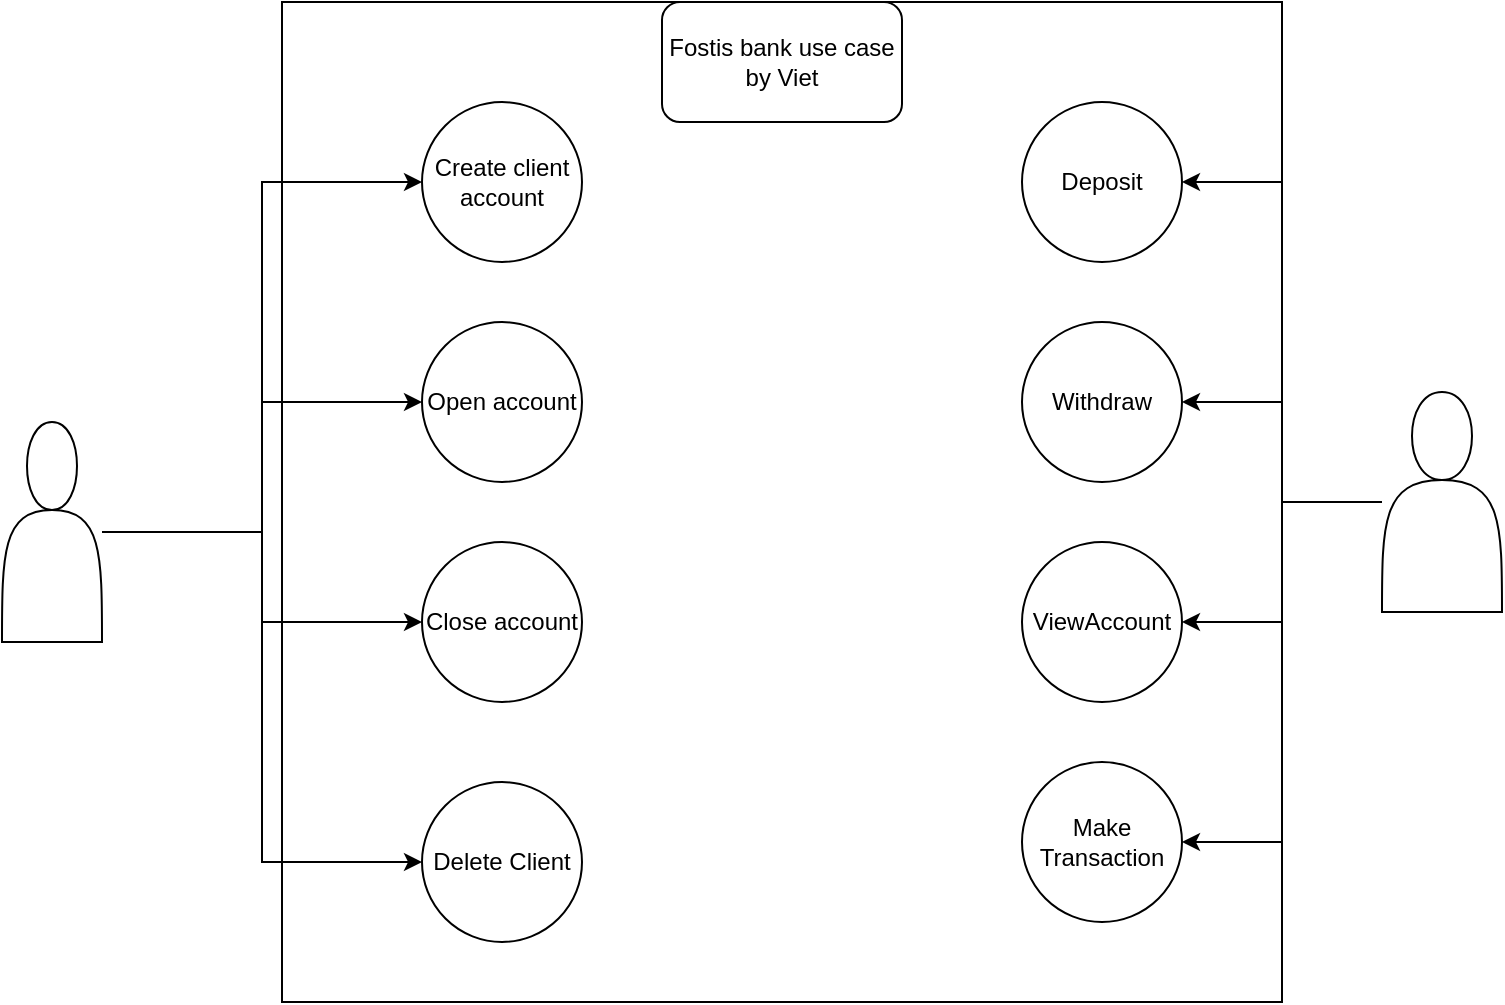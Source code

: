 <mxfile version="22.1.4" type="device">
  <diagram name="Page-1" id="JSPNPDyqVpg5QIc2BPgl">
    <mxGraphModel dx="872" dy="746" grid="1" gridSize="10" guides="1" tooltips="1" connect="1" arrows="1" fold="1" page="1" pageScale="1" pageWidth="850" pageHeight="1100" math="0" shadow="0">
      <root>
        <mxCell id="0" />
        <mxCell id="1" parent="0" />
        <mxCell id="YRZwBfXiU1NVOLiyAA2w-3" value="" style="whiteSpace=wrap;html=1;aspect=fixed;" vertex="1" parent="1">
          <mxGeometry x="240" y="50" width="500" height="500" as="geometry" />
        </mxCell>
        <mxCell id="YRZwBfXiU1NVOLiyAA2w-12" style="edgeStyle=orthogonalEdgeStyle;rounded=0;orthogonalLoop=1;jettySize=auto;html=1;entryX=0;entryY=0.5;entryDx=0;entryDy=0;" edge="1" parent="1" source="YRZwBfXiU1NVOLiyAA2w-1" target="YRZwBfXiU1NVOLiyAA2w-5">
          <mxGeometry relative="1" as="geometry" />
        </mxCell>
        <mxCell id="YRZwBfXiU1NVOLiyAA2w-13" style="edgeStyle=orthogonalEdgeStyle;rounded=0;orthogonalLoop=1;jettySize=auto;html=1;" edge="1" parent="1" source="YRZwBfXiU1NVOLiyAA2w-1" target="YRZwBfXiU1NVOLiyAA2w-6">
          <mxGeometry relative="1" as="geometry" />
        </mxCell>
        <mxCell id="YRZwBfXiU1NVOLiyAA2w-14" style="edgeStyle=orthogonalEdgeStyle;rounded=0;orthogonalLoop=1;jettySize=auto;html=1;" edge="1" parent="1" source="YRZwBfXiU1NVOLiyAA2w-1" target="YRZwBfXiU1NVOLiyAA2w-11">
          <mxGeometry relative="1" as="geometry" />
        </mxCell>
        <mxCell id="YRZwBfXiU1NVOLiyAA2w-15" style="edgeStyle=orthogonalEdgeStyle;rounded=0;orthogonalLoop=1;jettySize=auto;html=1;entryX=0;entryY=0.5;entryDx=0;entryDy=0;" edge="1" parent="1" source="YRZwBfXiU1NVOLiyAA2w-1" target="YRZwBfXiU1NVOLiyAA2w-4">
          <mxGeometry relative="1" as="geometry" />
        </mxCell>
        <mxCell id="YRZwBfXiU1NVOLiyAA2w-1" value="" style="shape=actor;whiteSpace=wrap;html=1;" vertex="1" parent="1">
          <mxGeometry x="100" y="260" width="50" height="110" as="geometry" />
        </mxCell>
        <mxCell id="YRZwBfXiU1NVOLiyAA2w-20" style="edgeStyle=orthogonalEdgeStyle;rounded=0;orthogonalLoop=1;jettySize=auto;html=1;" edge="1" parent="1" source="YRZwBfXiU1NVOLiyAA2w-2" target="YRZwBfXiU1NVOLiyAA2w-8">
          <mxGeometry relative="1" as="geometry" />
        </mxCell>
        <mxCell id="YRZwBfXiU1NVOLiyAA2w-21" style="edgeStyle=orthogonalEdgeStyle;rounded=0;orthogonalLoop=1;jettySize=auto;html=1;entryX=1;entryY=0.5;entryDx=0;entryDy=0;" edge="1" parent="1" source="YRZwBfXiU1NVOLiyAA2w-2" target="YRZwBfXiU1NVOLiyAA2w-7">
          <mxGeometry relative="1" as="geometry" />
        </mxCell>
        <mxCell id="YRZwBfXiU1NVOLiyAA2w-22" style="edgeStyle=orthogonalEdgeStyle;rounded=0;orthogonalLoop=1;jettySize=auto;html=1;entryX=1;entryY=0.5;entryDx=0;entryDy=0;" edge="1" parent="1" source="YRZwBfXiU1NVOLiyAA2w-2" target="YRZwBfXiU1NVOLiyAA2w-10">
          <mxGeometry relative="1" as="geometry" />
        </mxCell>
        <mxCell id="YRZwBfXiU1NVOLiyAA2w-23" style="edgeStyle=orthogonalEdgeStyle;rounded=0;orthogonalLoop=1;jettySize=auto;html=1;entryX=1;entryY=0.5;entryDx=0;entryDy=0;" edge="1" parent="1" source="YRZwBfXiU1NVOLiyAA2w-2" target="YRZwBfXiU1NVOLiyAA2w-9">
          <mxGeometry relative="1" as="geometry" />
        </mxCell>
        <mxCell id="YRZwBfXiU1NVOLiyAA2w-2" value="" style="shape=actor;whiteSpace=wrap;html=1;" vertex="1" parent="1">
          <mxGeometry x="790" y="245" width="60" height="110" as="geometry" />
        </mxCell>
        <mxCell id="YRZwBfXiU1NVOLiyAA2w-4" value="Delete Client" style="ellipse;whiteSpace=wrap;html=1;aspect=fixed;" vertex="1" parent="1">
          <mxGeometry x="310" y="440" width="80" height="80" as="geometry" />
        </mxCell>
        <mxCell id="YRZwBfXiU1NVOLiyAA2w-5" value="Create client account" style="ellipse;whiteSpace=wrap;html=1;aspect=fixed;" vertex="1" parent="1">
          <mxGeometry x="310" y="100" width="80" height="80" as="geometry" />
        </mxCell>
        <mxCell id="YRZwBfXiU1NVOLiyAA2w-6" value="Open account" style="ellipse;whiteSpace=wrap;html=1;aspect=fixed;" vertex="1" parent="1">
          <mxGeometry x="310" y="210" width="80" height="80" as="geometry" />
        </mxCell>
        <mxCell id="YRZwBfXiU1NVOLiyAA2w-7" value="Deposit" style="ellipse;whiteSpace=wrap;html=1;aspect=fixed;" vertex="1" parent="1">
          <mxGeometry x="610" y="100" width="80" height="80" as="geometry" />
        </mxCell>
        <mxCell id="YRZwBfXiU1NVOLiyAA2w-8" value="Withdraw" style="ellipse;whiteSpace=wrap;html=1;aspect=fixed;" vertex="1" parent="1">
          <mxGeometry x="610" y="210" width="80" height="80" as="geometry" />
        </mxCell>
        <mxCell id="YRZwBfXiU1NVOLiyAA2w-9" value="Make Transaction" style="ellipse;whiteSpace=wrap;html=1;aspect=fixed;" vertex="1" parent="1">
          <mxGeometry x="610" y="430" width="80" height="80" as="geometry" />
        </mxCell>
        <mxCell id="YRZwBfXiU1NVOLiyAA2w-10" value="ViewAccount" style="ellipse;whiteSpace=wrap;html=1;aspect=fixed;" vertex="1" parent="1">
          <mxGeometry x="610" y="320" width="80" height="80" as="geometry" />
        </mxCell>
        <mxCell id="YRZwBfXiU1NVOLiyAA2w-11" value="Close account" style="ellipse;whiteSpace=wrap;html=1;aspect=fixed;" vertex="1" parent="1">
          <mxGeometry x="310" y="320" width="80" height="80" as="geometry" />
        </mxCell>
        <mxCell id="YRZwBfXiU1NVOLiyAA2w-24" value="Fostis bank use case by Viet" style="rounded=1;whiteSpace=wrap;html=1;" vertex="1" parent="1">
          <mxGeometry x="430" y="50" width="120" height="60" as="geometry" />
        </mxCell>
      </root>
    </mxGraphModel>
  </diagram>
</mxfile>
